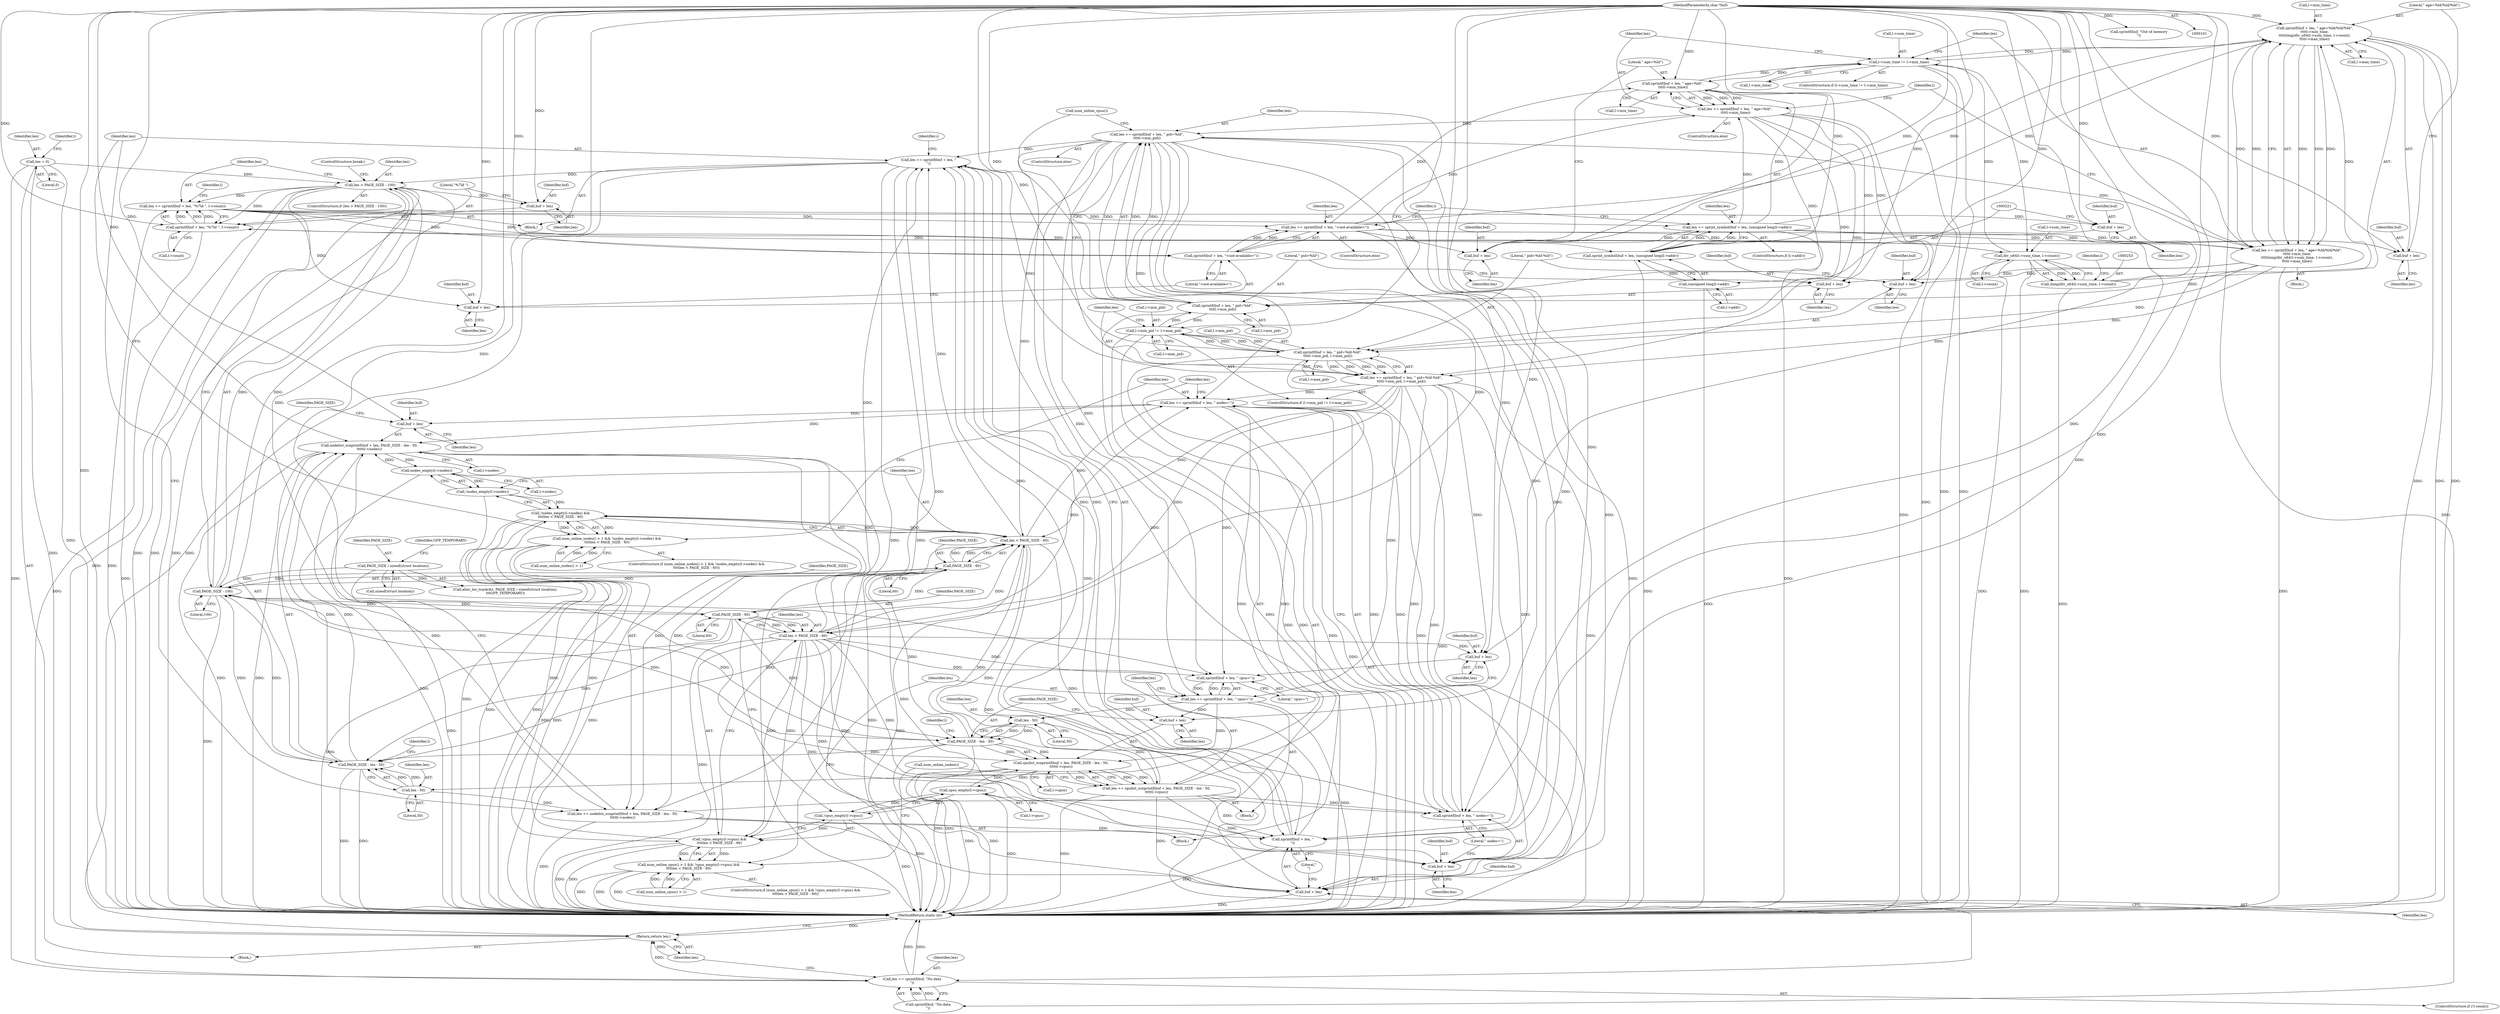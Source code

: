 digraph "0_linux_f8bd2258e2d520dff28c855658bd24bdafb5102d_9@API" {
"1000244" [label="(Call,sprintf(buf + len, \" age=%ld/%ld/%ld\",\n\t\t\t\tl->min_time,\n\t\t\t\t(long)div_u64(l->sum_time, l->count),\n\t\t\t\tl->max_time))"];
"1000103" [label="(MethodParameterIn,char *buf)"];
"1000226" [label="(Call,len += sprintf(buf + len, \"<not-available>\"))"];
"1000228" [label="(Call,sprintf(buf + len, \"<not-available>\"))"];
"1000200" [label="(Call,len += sprintf(buf + len, \"%7ld \", l->count))"];
"1000202" [label="(Call,sprintf(buf + len, \"%7ld \", l->count))"];
"1000194" [label="(Call,len > PAGE_SIZE - 100)"];
"1000107" [label="(Call,len = 0)"];
"1000383" [label="(Call,len += sprintf(buf + len, \"\n\"))"];
"1000385" [label="(Call,sprintf(buf + len, \"\n\"))"];
"1000297" [label="(Call,len += sprintf(buf + len, \" pid=%ld\",\n\t\t\t\tl->min_pid))"];
"1000299" [label="(Call,sprintf(buf + len, \" pid=%ld\",\n\t\t\t\tl->min_pid))"];
"1000265" [label="(Call,len += sprintf(buf + len, \" age=%ld\",\n \t\t\t\tl->min_time))"];
"1000267" [label="(Call,sprintf(buf + len, \" age=%ld\",\n \t\t\t\tl->min_time))"];
"1000214" [label="(Call,len += sprint_symbol(buf + len, (unsigned long)l->addr))"];
"1000216" [label="(Call,sprint_symbol(buf + len, (unsigned long)l->addr))"];
"1000220" [label="(Call,(unsigned long)l->addr)"];
"1000234" [label="(Call,l->sum_time != l->min_time)"];
"1000254" [label="(Call,div_u64(l->sum_time, l->count))"];
"1000244" [label="(Call,sprintf(buf + len, \" age=%ld/%ld/%ld\",\n\t\t\t\tl->min_time,\n\t\t\t\t(long)div_u64(l->sum_time, l->count),\n\t\t\t\tl->max_time))"];
"1000252" [label="(Call,(long)div_u64(l->sum_time, l->count))"];
"1000242" [label="(Call,len += sprintf(buf + len, \" age=%ld/%ld/%ld\",\n\t\t\t\tl->min_time,\n\t\t\t\t(long)div_u64(l->sum_time, l->count),\n\t\t\t\tl->max_time))"];
"1000276" [label="(Call,l->min_pid != l->max_pid)"];
"1000285" [label="(Call,sprintf(buf + len, \" pid=%ld-%ld\",\n\t\t\t\tl->min_pid, l->max_pid))"];
"1000283" [label="(Call,len += sprintf(buf + len, \" pid=%ld-%ld\",\n\t\t\t\tl->min_pid, l->max_pid))"];
"1000369" [label="(Call,len += nodelist_scnprintf(buf + len, PAGE_SIZE - len - 50,\n\t\t\t\t\tl->nodes))"];
"1000371" [label="(Call,nodelist_scnprintf(buf + len, PAGE_SIZE - len - 50,\n\t\t\t\t\tl->nodes))"];
"1000362" [label="(Call,len += sprintf(buf + len, \" nodes=\"))"];
"1000364" [label="(Call,sprintf(buf + len, \" nodes=\"))"];
"1000356" [label="(Call,len < PAGE_SIZE - 60)"];
"1000318" [label="(Call,len < PAGE_SIZE - 60)"];
"1000320" [label="(Call,PAGE_SIZE - 60)"];
"1000196" [label="(Call,PAGE_SIZE - 100)"];
"1000375" [label="(Call,PAGE_SIZE - len - 50)"];
"1000337" [label="(Call,PAGE_SIZE - len - 50)"];
"1000339" [label="(Call,len - 50)"];
"1000324" [label="(Call,len += sprintf(buf + len, \" cpus=\"))"];
"1000326" [label="(Call,sprintf(buf + len, \" cpus=\"))"];
"1000358" [label="(Call,PAGE_SIZE - 60)"];
"1000377" [label="(Call,len - 50)"];
"1000120" [label="(Call,PAGE_SIZE / sizeof(struct location))"];
"1000331" [label="(Call,len += cpulist_scnprintf(buf + len, PAGE_SIZE - len - 50,\n\t\t\t\t\tl->cpus))"];
"1000333" [label="(Call,cpulist_scnprintf(buf + len, PAGE_SIZE - len - 50,\n\t\t\t\t\tl->cpus))"];
"1000314" [label="(Call,cpus_empty(l->cpus))"];
"1000352" [label="(Call,nodes_empty(l->nodes))"];
"1000312" [label="(Call,!cpus_empty(l->cpus) &&\n\t\t\t\tlen < PAGE_SIZE - 60)"];
"1000308" [label="(Call,num_online_cpus() > 1 && !cpus_empty(l->cpus) &&\n\t\t\t\tlen < PAGE_SIZE - 60)"];
"1000350" [label="(Call,!nodes_empty(l->nodes) &&\n\t\t\t\tlen < PAGE_SIZE - 60)"];
"1000346" [label="(Call,num_online_nodes() > 1 && !nodes_empty(l->nodes) &&\n\t\t\t\tlen < PAGE_SIZE - 60)"];
"1000313" [label="(Call,!cpus_empty(l->cpus))"];
"1000351" [label="(Call,!nodes_empty(l->nodes))"];
"1000245" [label="(Call,buf + len)"];
"1000327" [label="(Call,buf + len)"];
"1000365" [label="(Call,buf + len)"];
"1000386" [label="(Call,buf + len)"];
"1000286" [label="(Call,buf + len)"];
"1000300" [label="(Call,buf + len)"];
"1000268" [label="(Call,buf + len)"];
"1000217" [label="(Call,buf + len)"];
"1000229" [label="(Call,buf + len)"];
"1000203" [label="(Call,buf + len)"];
"1000398" [label="(Call,len += sprintf(buf, \"No data\n\"))"];
"1000403" [label="(Return,return len;)"];
"1000372" [label="(Call,buf + len)"];
"1000334" [label="(Call,buf + len)"];
"1000303" [label="(Literal,\" pid=%ld\")"];
"1000369" [label="(Call,len += nodelist_scnprintf(buf + len, PAGE_SIZE - len - 50,\n\t\t\t\t\tl->nodes))"];
"1000371" [label="(Call,nodelist_scnprintf(buf + len, PAGE_SIZE - len - 50,\n\t\t\t\t\tl->nodes))"];
"1000400" [label="(Call,sprintf(buf, \"No data\n\"))"];
"1000353" [label="(Call,l->nodes)"];
"1000219" [label="(Identifier,len)"];
"1000195" [label="(Identifier,len)"];
"1000202" [label="(Call,sprintf(buf + len, \"%7ld \", l->count))"];
"1000261" [label="(Call,l->max_time)"];
"1000267" [label="(Call,sprintf(buf + len, \" age=%ld\",\n \t\t\t\tl->min_time))"];
"1000200" [label="(Call,len += sprintf(buf + len, \"%7ld \", l->count))"];
"1000350" [label="(Call,!nodes_empty(l->nodes) &&\n\t\t\t\tlen < PAGE_SIZE - 60)"];
"1000278" [label="(Identifier,l)"];
"1000389" [label="(Literal,\"\n\")"];
"1000336" [label="(Identifier,len)"];
"1000222" [label="(Call,l->addr)"];
"1000324" [label="(Call,len += sprintf(buf + len, \" cpus=\"))"];
"1000315" [label="(Call,l->cpus)"];
"1000231" [label="(Identifier,len)"];
"1000214" [label="(Call,len += sprint_symbol(buf + len, (unsigned long)l->addr))"];
"1000398" [label="(Call,len += sprintf(buf, \"No data\n\"))"];
"1000270" [label="(Identifier,len)"];
"1000220" [label="(Call,(unsigned long)l->addr)"];
"1000265" [label="(Call,len += sprintf(buf + len, \" age=%ld\",\n \t\t\t\tl->min_time))"];
"1000203" [label="(Call,buf + len)"];
"1000328" [label="(Identifier,buf)"];
"1000386" [label="(Call,buf + len)"];
"1000314" [label="(Call,cpus_empty(l->cpus))"];
"1000308" [label="(Call,num_online_cpus() > 1 && !cpus_empty(l->cpus) &&\n\t\t\t\tlen < PAGE_SIZE - 60)"];
"1000335" [label="(Identifier,buf)"];
"1000322" [label="(Literal,60)"];
"1000243" [label="(Identifier,len)"];
"1000339" [label="(Call,len - 50)"];
"1000236" [label="(Identifier,l)"];
"1000318" [label="(Call,len < PAGE_SIZE - 60)"];
"1000241" [label="(Block,)"];
"1000342" [label="(Call,l->cpus)"];
"1000312" [label="(Call,!cpus_empty(l->cpus) &&\n\t\t\t\tlen < PAGE_SIZE - 60)"];
"1000252" [label="(Call,(long)div_u64(l->sum_time, l->count))"];
"1000268" [label="(Call,buf + len)"];
"1000377" [label="(Call,len - 50)"];
"1000113" [label="(Identifier,t)"];
"1000341" [label="(Literal,50)"];
"1000307" [label="(ControlStructure,if (num_online_cpus() > 1 && !cpus_empty(l->cpus) &&\n\t\t\t\tlen < PAGE_SIZE - 60))"];
"1000300" [label="(Call,buf + len)"];
"1000404" [label="(Identifier,len)"];
"1000346" [label="(Call,num_online_nodes() > 1 && !nodes_empty(l->nodes) &&\n\t\t\t\tlen < PAGE_SIZE - 60)"];
"1000365" [label="(Call,buf + len)"];
"1000198" [label="(Literal,100)"];
"1000337" [label="(Call,PAGE_SIZE - len - 50)"];
"1000197" [label="(Identifier,PAGE_SIZE)"];
"1000325" [label="(Identifier,len)"];
"1000383" [label="(Call,len += sprintf(buf + len, \"\n\"))"];
"1000272" [label="(Call,l->min_time)"];
"1000228" [label="(Call,sprintf(buf + len, \"<not-available>\"))"];
"1000182" [label="(Identifier,i)"];
"1000384" [label="(Identifier,len)"];
"1000258" [label="(Call,l->count)"];
"1000334" [label="(Call,buf + len)"];
"1000212" [label="(Identifier,l)"];
"1000297" [label="(Call,len += sprintf(buf + len, \" pid=%ld\",\n\t\t\t\tl->min_pid))"];
"1000296" [label="(ControlStructure,else)"];
"1000330" [label="(Literal,\" cpus=\")"];
"1000218" [label="(Identifier,buf)"];
"1000393" [label="(ControlStructure,if (!t.count))"];
"1000285" [label="(Call,sprintf(buf + len, \" pid=%ld-%ld\",\n\t\t\t\tl->min_pid, l->max_pid))"];
"1000226" [label="(Call,len += sprintf(buf + len, \"<not-available>\"))"];
"1000194" [label="(Call,len > PAGE_SIZE - 100)"];
"1000121" [label="(Identifier,PAGE_SIZE)"];
"1000215" [label="(Identifier,len)"];
"1000372" [label="(Call,buf + len)"];
"1000289" [label="(Literal,\" pid=%ld-%ld\")"];
"1000245" [label="(Call,buf + len)"];
"1000283" [label="(Call,len += sprintf(buf + len, \" pid=%ld-%ld\",\n\t\t\t\tl->min_pid, l->max_pid))"];
"1000244" [label="(Call,sprintf(buf + len, \" age=%ld/%ld/%ld\",\n\t\t\t\tl->min_time,\n\t\t\t\t(long)div_u64(l->sum_time, l->count),\n\t\t\t\tl->max_time))"];
"1000225" [label="(ControlStructure,else)"];
"1000345" [label="(ControlStructure,if (num_online_nodes() > 1 && !nodes_empty(l->nodes) &&\n\t\t\t\tlen < PAGE_SIZE - 60))"];
"1000242" [label="(Call,len += sprintf(buf + len, \" age=%ld/%ld/%ld\",\n\t\t\t\tl->min_time,\n\t\t\t\t(long)div_u64(l->sum_time, l->count),\n\t\t\t\tl->max_time))"];
"1000103" [label="(MethodParameterIn,char *buf)"];
"1000388" [label="(Identifier,len)"];
"1000347" [label="(Call,num_online_nodes() > 1)"];
"1000381" [label="(Identifier,l)"];
"1000229" [label="(Call,buf + len)"];
"1000107" [label="(Call,len = 0)"];
"1000262" [label="(Identifier,l)"];
"1000248" [label="(Literal,\" age=%ld/%ld/%ld\")"];
"1000343" [label="(Identifier,l)"];
"1000217" [label="(Call,buf + len)"];
"1000205" [label="(Identifier,len)"];
"1000288" [label="(Identifier,len)"];
"1000105" [label="(Block,)"];
"1000320" [label="(Call,PAGE_SIZE - 60)"];
"1000302" [label="(Identifier,len)"];
"1000370" [label="(Identifier,len)"];
"1000238" [label="(Call,l->min_time)"];
"1000366" [label="(Identifier,buf)"];
"1000277" [label="(Call,l->min_pid)"];
"1000304" [label="(Call,l->min_pid)"];
"1000230" [label="(Identifier,buf)"];
"1000276" [label="(Call,l->min_pid != l->max_pid)"];
"1000227" [label="(Identifier,len)"];
"1000313" [label="(Call,!cpus_empty(l->cpus))"];
"1000348" [label="(Call,num_online_nodes())"];
"1000201" [label="(Identifier,len)"];
"1000196" [label="(Call,PAGE_SIZE - 100)"];
"1000368" [label="(Literal,\" nodes=\")"];
"1000290" [label="(Call,l->min_pid)"];
"1000249" [label="(Call,l->min_time)"];
"1000323" [label="(Block,)"];
"1000327" [label="(Call,buf + len)"];
"1000310" [label="(Call,num_online_cpus())"];
"1000206" [label="(Literal,\"%7ld \")"];
"1000204" [label="(Identifier,buf)"];
"1000293" [label="(Call,l->max_pid)"];
"1000375" [label="(Call,PAGE_SIZE - len - 50)"];
"1000359" [label="(Identifier,PAGE_SIZE)"];
"1000247" [label="(Identifier,len)"];
"1000403" [label="(Return,return len;)"];
"1000255" [label="(Call,l->sum_time)"];
"1000360" [label="(Literal,60)"];
"1000378" [label="(Identifier,len)"];
"1000361" [label="(Block,)"];
"1000351" [label="(Call,!nodes_empty(l->nodes))"];
"1000271" [label="(Literal,\" age=%ld\")"];
"1000364" [label="(Call,sprintf(buf + len, \" nodes=\"))"];
"1000246" [label="(Identifier,buf)"];
"1000269" [label="(Identifier,buf)"];
"1000385" [label="(Call,sprintf(buf + len, \"\n\"))"];
"1000120" [label="(Call,PAGE_SIZE / sizeof(struct location))"];
"1000124" [label="(Identifier,GFP_TEMPORARY)"];
"1000232" [label="(Literal,\"<not-available>\")"];
"1000233" [label="(ControlStructure,if (l->sum_time != l->min_time))"];
"1000210" [label="(ControlStructure,if (l->addr))"];
"1000235" [label="(Call,l->sum_time)"];
"1000321" [label="(Identifier,PAGE_SIZE)"];
"1000333" [label="(Call,cpulist_scnprintf(buf + len, PAGE_SIZE - len - 50,\n\t\t\t\t\tl->cpus))"];
"1000399" [label="(Identifier,len)"];
"1000199" [label="(ControlStructure,break;)"];
"1000109" [label="(Literal,0)"];
"1000309" [label="(Call,num_online_cpus() > 1)"];
"1000373" [label="(Identifier,buf)"];
"1000286" [label="(Call,buf + len)"];
"1000319" [label="(Identifier,len)"];
"1000387" [label="(Identifier,buf)"];
"1000326" [label="(Call,sprintf(buf + len, \" cpus=\"))"];
"1000331" [label="(Call,len += cpulist_scnprintf(buf + len, PAGE_SIZE - len - 50,\n\t\t\t\t\tl->cpus))"];
"1000357" [label="(Identifier,len)"];
"1000367" [label="(Identifier,len)"];
"1000284" [label="(Identifier,len)"];
"1000352" [label="(Call,nodes_empty(l->nodes))"];
"1000363" [label="(Identifier,len)"];
"1000374" [label="(Identifier,len)"];
"1000376" [label="(Identifier,PAGE_SIZE)"];
"1000216" [label="(Call,sprint_symbol(buf + len, (unsigned long)l->addr))"];
"1000298" [label="(Identifier,len)"];
"1000207" [label="(Call,l->count)"];
"1000299" [label="(Call,sprintf(buf + len, \" pid=%ld\",\n\t\t\t\tl->min_pid))"];
"1000108" [label="(Identifier,len)"];
"1000266" [label="(Identifier,len)"];
"1000275" [label="(ControlStructure,if (l->min_pid != l->max_pid))"];
"1000280" [label="(Call,l->max_pid)"];
"1000379" [label="(Literal,50)"];
"1000126" [label="(Call,sprintf(buf, \"Out of memory\n\"))"];
"1000340" [label="(Identifier,len)"];
"1000338" [label="(Identifier,PAGE_SIZE)"];
"1000301" [label="(Identifier,buf)"];
"1000117" [label="(Call,alloc_loc_track(&t, PAGE_SIZE / sizeof(struct location),\n\t\t\tGFP_TEMPORARY))"];
"1000254" [label="(Call,div_u64(l->sum_time, l->count))"];
"1000362" [label="(Call,len += sprintf(buf + len, \" nodes=\"))"];
"1000358" [label="(Call,PAGE_SIZE - 60)"];
"1000183" [label="(Block,)"];
"1000380" [label="(Call,l->nodes)"];
"1000234" [label="(Call,l->sum_time != l->min_time)"];
"1000287" [label="(Identifier,buf)"];
"1000329" [label="(Identifier,len)"];
"1000332" [label="(Identifier,len)"];
"1000405" [label="(MethodReturn,static int)"];
"1000264" [label="(ControlStructure,else)"];
"1000122" [label="(Call,sizeof(struct location))"];
"1000193" [label="(ControlStructure,if (len > PAGE_SIZE - 100))"];
"1000356" [label="(Call,len < PAGE_SIZE - 60)"];
"1000244" -> "1000242"  [label="AST: "];
"1000244" -> "1000261"  [label="CFG: "];
"1000245" -> "1000244"  [label="AST: "];
"1000248" -> "1000244"  [label="AST: "];
"1000249" -> "1000244"  [label="AST: "];
"1000252" -> "1000244"  [label="AST: "];
"1000261" -> "1000244"  [label="AST: "];
"1000242" -> "1000244"  [label="CFG: "];
"1000244" -> "1000405"  [label="DDG: "];
"1000244" -> "1000405"  [label="DDG: "];
"1000244" -> "1000405"  [label="DDG: "];
"1000244" -> "1000234"  [label="DDG: "];
"1000244" -> "1000242"  [label="DDG: "];
"1000244" -> "1000242"  [label="DDG: "];
"1000244" -> "1000242"  [label="DDG: "];
"1000244" -> "1000242"  [label="DDG: "];
"1000244" -> "1000242"  [label="DDG: "];
"1000103" -> "1000244"  [label="DDG: "];
"1000226" -> "1000244"  [label="DDG: "];
"1000214" -> "1000244"  [label="DDG: "];
"1000234" -> "1000244"  [label="DDG: "];
"1000252" -> "1000244"  [label="DDG: "];
"1000103" -> "1000101"  [label="AST: "];
"1000103" -> "1000405"  [label="DDG: "];
"1000103" -> "1000126"  [label="DDG: "];
"1000103" -> "1000202"  [label="DDG: "];
"1000103" -> "1000203"  [label="DDG: "];
"1000103" -> "1000216"  [label="DDG: "];
"1000103" -> "1000217"  [label="DDG: "];
"1000103" -> "1000228"  [label="DDG: "];
"1000103" -> "1000229"  [label="DDG: "];
"1000103" -> "1000245"  [label="DDG: "];
"1000103" -> "1000267"  [label="DDG: "];
"1000103" -> "1000268"  [label="DDG: "];
"1000103" -> "1000285"  [label="DDG: "];
"1000103" -> "1000286"  [label="DDG: "];
"1000103" -> "1000299"  [label="DDG: "];
"1000103" -> "1000300"  [label="DDG: "];
"1000103" -> "1000326"  [label="DDG: "];
"1000103" -> "1000327"  [label="DDG: "];
"1000103" -> "1000333"  [label="DDG: "];
"1000103" -> "1000334"  [label="DDG: "];
"1000103" -> "1000364"  [label="DDG: "];
"1000103" -> "1000365"  [label="DDG: "];
"1000103" -> "1000371"  [label="DDG: "];
"1000103" -> "1000372"  [label="DDG: "];
"1000103" -> "1000385"  [label="DDG: "];
"1000103" -> "1000386"  [label="DDG: "];
"1000103" -> "1000400"  [label="DDG: "];
"1000226" -> "1000225"  [label="AST: "];
"1000226" -> "1000228"  [label="CFG: "];
"1000227" -> "1000226"  [label="AST: "];
"1000228" -> "1000226"  [label="AST: "];
"1000236" -> "1000226"  [label="CFG: "];
"1000226" -> "1000405"  [label="DDG: "];
"1000228" -> "1000226"  [label="DDG: "];
"1000228" -> "1000226"  [label="DDG: "];
"1000200" -> "1000226"  [label="DDG: "];
"1000226" -> "1000242"  [label="DDG: "];
"1000226" -> "1000245"  [label="DDG: "];
"1000226" -> "1000265"  [label="DDG: "];
"1000226" -> "1000267"  [label="DDG: "];
"1000226" -> "1000268"  [label="DDG: "];
"1000228" -> "1000232"  [label="CFG: "];
"1000229" -> "1000228"  [label="AST: "];
"1000232" -> "1000228"  [label="AST: "];
"1000200" -> "1000228"  [label="DDG: "];
"1000200" -> "1000183"  [label="AST: "];
"1000200" -> "1000202"  [label="CFG: "];
"1000201" -> "1000200"  [label="AST: "];
"1000202" -> "1000200"  [label="AST: "];
"1000212" -> "1000200"  [label="CFG: "];
"1000200" -> "1000405"  [label="DDG: "];
"1000202" -> "1000200"  [label="DDG: "];
"1000202" -> "1000200"  [label="DDG: "];
"1000202" -> "1000200"  [label="DDG: "];
"1000194" -> "1000200"  [label="DDG: "];
"1000200" -> "1000214"  [label="DDG: "];
"1000200" -> "1000216"  [label="DDG: "];
"1000200" -> "1000217"  [label="DDG: "];
"1000200" -> "1000229"  [label="DDG: "];
"1000202" -> "1000207"  [label="CFG: "];
"1000203" -> "1000202"  [label="AST: "];
"1000206" -> "1000202"  [label="AST: "];
"1000207" -> "1000202"  [label="AST: "];
"1000202" -> "1000405"  [label="DDG: "];
"1000194" -> "1000202"  [label="DDG: "];
"1000254" -> "1000202"  [label="DDG: "];
"1000202" -> "1000254"  [label="DDG: "];
"1000194" -> "1000193"  [label="AST: "];
"1000194" -> "1000196"  [label="CFG: "];
"1000195" -> "1000194"  [label="AST: "];
"1000196" -> "1000194"  [label="AST: "];
"1000199" -> "1000194"  [label="CFG: "];
"1000201" -> "1000194"  [label="CFG: "];
"1000194" -> "1000405"  [label="DDG: "];
"1000194" -> "1000405"  [label="DDG: "];
"1000194" -> "1000405"  [label="DDG: "];
"1000107" -> "1000194"  [label="DDG: "];
"1000383" -> "1000194"  [label="DDG: "];
"1000196" -> "1000194"  [label="DDG: "];
"1000196" -> "1000194"  [label="DDG: "];
"1000194" -> "1000203"  [label="DDG: "];
"1000194" -> "1000398"  [label="DDG: "];
"1000194" -> "1000403"  [label="DDG: "];
"1000107" -> "1000105"  [label="AST: "];
"1000107" -> "1000109"  [label="CFG: "];
"1000108" -> "1000107"  [label="AST: "];
"1000109" -> "1000107"  [label="AST: "];
"1000113" -> "1000107"  [label="CFG: "];
"1000107" -> "1000405"  [label="DDG: "];
"1000107" -> "1000398"  [label="DDG: "];
"1000107" -> "1000403"  [label="DDG: "];
"1000383" -> "1000183"  [label="AST: "];
"1000383" -> "1000385"  [label="CFG: "];
"1000384" -> "1000383"  [label="AST: "];
"1000385" -> "1000383"  [label="AST: "];
"1000182" -> "1000383"  [label="CFG: "];
"1000383" -> "1000405"  [label="DDG: "];
"1000383" -> "1000405"  [label="DDG: "];
"1000385" -> "1000383"  [label="DDG: "];
"1000385" -> "1000383"  [label="DDG: "];
"1000297" -> "1000383"  [label="DDG: "];
"1000283" -> "1000383"  [label="DDG: "];
"1000369" -> "1000383"  [label="DDG: "];
"1000356" -> "1000383"  [label="DDG: "];
"1000318" -> "1000383"  [label="DDG: "];
"1000331" -> "1000383"  [label="DDG: "];
"1000383" -> "1000398"  [label="DDG: "];
"1000383" -> "1000403"  [label="DDG: "];
"1000385" -> "1000389"  [label="CFG: "];
"1000386" -> "1000385"  [label="AST: "];
"1000389" -> "1000385"  [label="AST: "];
"1000385" -> "1000405"  [label="DDG: "];
"1000297" -> "1000385"  [label="DDG: "];
"1000283" -> "1000385"  [label="DDG: "];
"1000369" -> "1000385"  [label="DDG: "];
"1000356" -> "1000385"  [label="DDG: "];
"1000318" -> "1000385"  [label="DDG: "];
"1000331" -> "1000385"  [label="DDG: "];
"1000297" -> "1000296"  [label="AST: "];
"1000297" -> "1000299"  [label="CFG: "];
"1000298" -> "1000297"  [label="AST: "];
"1000299" -> "1000297"  [label="AST: "];
"1000310" -> "1000297"  [label="CFG: "];
"1000297" -> "1000405"  [label="DDG: "];
"1000299" -> "1000297"  [label="DDG: "];
"1000299" -> "1000297"  [label="DDG: "];
"1000299" -> "1000297"  [label="DDG: "];
"1000265" -> "1000297"  [label="DDG: "];
"1000242" -> "1000297"  [label="DDG: "];
"1000297" -> "1000318"  [label="DDG: "];
"1000297" -> "1000324"  [label="DDG: "];
"1000297" -> "1000326"  [label="DDG: "];
"1000297" -> "1000327"  [label="DDG: "];
"1000297" -> "1000356"  [label="DDG: "];
"1000297" -> "1000362"  [label="DDG: "];
"1000297" -> "1000364"  [label="DDG: "];
"1000297" -> "1000365"  [label="DDG: "];
"1000297" -> "1000386"  [label="DDG: "];
"1000299" -> "1000304"  [label="CFG: "];
"1000300" -> "1000299"  [label="AST: "];
"1000303" -> "1000299"  [label="AST: "];
"1000304" -> "1000299"  [label="AST: "];
"1000299" -> "1000405"  [label="DDG: "];
"1000299" -> "1000276"  [label="DDG: "];
"1000265" -> "1000299"  [label="DDG: "];
"1000242" -> "1000299"  [label="DDG: "];
"1000276" -> "1000299"  [label="DDG: "];
"1000265" -> "1000264"  [label="AST: "];
"1000265" -> "1000267"  [label="CFG: "];
"1000266" -> "1000265"  [label="AST: "];
"1000267" -> "1000265"  [label="AST: "];
"1000278" -> "1000265"  [label="CFG: "];
"1000265" -> "1000405"  [label="DDG: "];
"1000267" -> "1000265"  [label="DDG: "];
"1000267" -> "1000265"  [label="DDG: "];
"1000267" -> "1000265"  [label="DDG: "];
"1000214" -> "1000265"  [label="DDG: "];
"1000265" -> "1000283"  [label="DDG: "];
"1000265" -> "1000285"  [label="DDG: "];
"1000265" -> "1000286"  [label="DDG: "];
"1000265" -> "1000300"  [label="DDG: "];
"1000267" -> "1000272"  [label="CFG: "];
"1000268" -> "1000267"  [label="AST: "];
"1000271" -> "1000267"  [label="AST: "];
"1000272" -> "1000267"  [label="AST: "];
"1000267" -> "1000405"  [label="DDG: "];
"1000267" -> "1000234"  [label="DDG: "];
"1000214" -> "1000267"  [label="DDG: "];
"1000234" -> "1000267"  [label="DDG: "];
"1000214" -> "1000210"  [label="AST: "];
"1000214" -> "1000216"  [label="CFG: "];
"1000215" -> "1000214"  [label="AST: "];
"1000216" -> "1000214"  [label="AST: "];
"1000236" -> "1000214"  [label="CFG: "];
"1000214" -> "1000405"  [label="DDG: "];
"1000216" -> "1000214"  [label="DDG: "];
"1000216" -> "1000214"  [label="DDG: "];
"1000214" -> "1000242"  [label="DDG: "];
"1000214" -> "1000245"  [label="DDG: "];
"1000214" -> "1000268"  [label="DDG: "];
"1000216" -> "1000220"  [label="CFG: "];
"1000217" -> "1000216"  [label="AST: "];
"1000220" -> "1000216"  [label="AST: "];
"1000216" -> "1000405"  [label="DDG: "];
"1000220" -> "1000216"  [label="DDG: "];
"1000220" -> "1000222"  [label="CFG: "];
"1000221" -> "1000220"  [label="AST: "];
"1000222" -> "1000220"  [label="AST: "];
"1000220" -> "1000405"  [label="DDG: "];
"1000234" -> "1000233"  [label="AST: "];
"1000234" -> "1000238"  [label="CFG: "];
"1000235" -> "1000234"  [label="AST: "];
"1000238" -> "1000234"  [label="AST: "];
"1000243" -> "1000234"  [label="CFG: "];
"1000266" -> "1000234"  [label="CFG: "];
"1000234" -> "1000405"  [label="DDG: "];
"1000234" -> "1000405"  [label="DDG: "];
"1000254" -> "1000234"  [label="DDG: "];
"1000234" -> "1000254"  [label="DDG: "];
"1000254" -> "1000252"  [label="AST: "];
"1000254" -> "1000258"  [label="CFG: "];
"1000255" -> "1000254"  [label="AST: "];
"1000258" -> "1000254"  [label="AST: "];
"1000252" -> "1000254"  [label="CFG: "];
"1000254" -> "1000405"  [label="DDG: "];
"1000254" -> "1000405"  [label="DDG: "];
"1000254" -> "1000252"  [label="DDG: "];
"1000254" -> "1000252"  [label="DDG: "];
"1000253" -> "1000252"  [label="AST: "];
"1000262" -> "1000252"  [label="CFG: "];
"1000252" -> "1000405"  [label="DDG: "];
"1000242" -> "1000241"  [label="AST: "];
"1000243" -> "1000242"  [label="AST: "];
"1000278" -> "1000242"  [label="CFG: "];
"1000242" -> "1000405"  [label="DDG: "];
"1000242" -> "1000283"  [label="DDG: "];
"1000242" -> "1000285"  [label="DDG: "];
"1000242" -> "1000286"  [label="DDG: "];
"1000242" -> "1000300"  [label="DDG: "];
"1000276" -> "1000275"  [label="AST: "];
"1000276" -> "1000280"  [label="CFG: "];
"1000277" -> "1000276"  [label="AST: "];
"1000280" -> "1000276"  [label="AST: "];
"1000284" -> "1000276"  [label="CFG: "];
"1000298" -> "1000276"  [label="CFG: "];
"1000276" -> "1000405"  [label="DDG: "];
"1000276" -> "1000405"  [label="DDG: "];
"1000285" -> "1000276"  [label="DDG: "];
"1000285" -> "1000276"  [label="DDG: "];
"1000276" -> "1000285"  [label="DDG: "];
"1000276" -> "1000285"  [label="DDG: "];
"1000285" -> "1000283"  [label="AST: "];
"1000285" -> "1000293"  [label="CFG: "];
"1000286" -> "1000285"  [label="AST: "];
"1000289" -> "1000285"  [label="AST: "];
"1000290" -> "1000285"  [label="AST: "];
"1000293" -> "1000285"  [label="AST: "];
"1000283" -> "1000285"  [label="CFG: "];
"1000285" -> "1000405"  [label="DDG: "];
"1000285" -> "1000405"  [label="DDG: "];
"1000285" -> "1000283"  [label="DDG: "];
"1000285" -> "1000283"  [label="DDG: "];
"1000285" -> "1000283"  [label="DDG: "];
"1000285" -> "1000283"  [label="DDG: "];
"1000283" -> "1000275"  [label="AST: "];
"1000284" -> "1000283"  [label="AST: "];
"1000310" -> "1000283"  [label="CFG: "];
"1000283" -> "1000405"  [label="DDG: "];
"1000283" -> "1000318"  [label="DDG: "];
"1000283" -> "1000324"  [label="DDG: "];
"1000283" -> "1000326"  [label="DDG: "];
"1000283" -> "1000327"  [label="DDG: "];
"1000283" -> "1000356"  [label="DDG: "];
"1000283" -> "1000362"  [label="DDG: "];
"1000283" -> "1000364"  [label="DDG: "];
"1000283" -> "1000365"  [label="DDG: "];
"1000283" -> "1000386"  [label="DDG: "];
"1000369" -> "1000361"  [label="AST: "];
"1000369" -> "1000371"  [label="CFG: "];
"1000370" -> "1000369"  [label="AST: "];
"1000371" -> "1000369"  [label="AST: "];
"1000384" -> "1000369"  [label="CFG: "];
"1000369" -> "1000405"  [label="DDG: "];
"1000371" -> "1000369"  [label="DDG: "];
"1000371" -> "1000369"  [label="DDG: "];
"1000371" -> "1000369"  [label="DDG: "];
"1000377" -> "1000369"  [label="DDG: "];
"1000369" -> "1000386"  [label="DDG: "];
"1000371" -> "1000380"  [label="CFG: "];
"1000372" -> "1000371"  [label="AST: "];
"1000375" -> "1000371"  [label="AST: "];
"1000380" -> "1000371"  [label="AST: "];
"1000371" -> "1000405"  [label="DDG: "];
"1000371" -> "1000405"  [label="DDG: "];
"1000371" -> "1000352"  [label="DDG: "];
"1000362" -> "1000371"  [label="DDG: "];
"1000375" -> "1000371"  [label="DDG: "];
"1000375" -> "1000371"  [label="DDG: "];
"1000352" -> "1000371"  [label="DDG: "];
"1000362" -> "1000361"  [label="AST: "];
"1000362" -> "1000364"  [label="CFG: "];
"1000363" -> "1000362"  [label="AST: "];
"1000364" -> "1000362"  [label="AST: "];
"1000370" -> "1000362"  [label="CFG: "];
"1000362" -> "1000405"  [label="DDG: "];
"1000364" -> "1000362"  [label="DDG: "];
"1000364" -> "1000362"  [label="DDG: "];
"1000356" -> "1000362"  [label="DDG: "];
"1000318" -> "1000362"  [label="DDG: "];
"1000331" -> "1000362"  [label="DDG: "];
"1000362" -> "1000372"  [label="DDG: "];
"1000362" -> "1000377"  [label="DDG: "];
"1000364" -> "1000368"  [label="CFG: "];
"1000365" -> "1000364"  [label="AST: "];
"1000368" -> "1000364"  [label="AST: "];
"1000356" -> "1000364"  [label="DDG: "];
"1000318" -> "1000364"  [label="DDG: "];
"1000331" -> "1000364"  [label="DDG: "];
"1000356" -> "1000350"  [label="AST: "];
"1000356" -> "1000358"  [label="CFG: "];
"1000357" -> "1000356"  [label="AST: "];
"1000358" -> "1000356"  [label="AST: "];
"1000350" -> "1000356"  [label="CFG: "];
"1000356" -> "1000405"  [label="DDG: "];
"1000356" -> "1000350"  [label="DDG: "];
"1000356" -> "1000350"  [label="DDG: "];
"1000318" -> "1000356"  [label="DDG: "];
"1000331" -> "1000356"  [label="DDG: "];
"1000358" -> "1000356"  [label="DDG: "];
"1000358" -> "1000356"  [label="DDG: "];
"1000356" -> "1000365"  [label="DDG: "];
"1000356" -> "1000386"  [label="DDG: "];
"1000318" -> "1000312"  [label="AST: "];
"1000318" -> "1000320"  [label="CFG: "];
"1000319" -> "1000318"  [label="AST: "];
"1000320" -> "1000318"  [label="AST: "];
"1000312" -> "1000318"  [label="CFG: "];
"1000318" -> "1000405"  [label="DDG: "];
"1000318" -> "1000312"  [label="DDG: "];
"1000318" -> "1000312"  [label="DDG: "];
"1000320" -> "1000318"  [label="DDG: "];
"1000320" -> "1000318"  [label="DDG: "];
"1000318" -> "1000324"  [label="DDG: "];
"1000318" -> "1000326"  [label="DDG: "];
"1000318" -> "1000327"  [label="DDG: "];
"1000318" -> "1000365"  [label="DDG: "];
"1000318" -> "1000386"  [label="DDG: "];
"1000320" -> "1000322"  [label="CFG: "];
"1000321" -> "1000320"  [label="AST: "];
"1000322" -> "1000320"  [label="AST: "];
"1000320" -> "1000405"  [label="DDG: "];
"1000320" -> "1000196"  [label="DDG: "];
"1000196" -> "1000320"  [label="DDG: "];
"1000320" -> "1000337"  [label="DDG: "];
"1000320" -> "1000358"  [label="DDG: "];
"1000320" -> "1000375"  [label="DDG: "];
"1000196" -> "1000198"  [label="CFG: "];
"1000197" -> "1000196"  [label="AST: "];
"1000198" -> "1000196"  [label="AST: "];
"1000196" -> "1000405"  [label="DDG: "];
"1000375" -> "1000196"  [label="DDG: "];
"1000358" -> "1000196"  [label="DDG: "];
"1000120" -> "1000196"  [label="DDG: "];
"1000337" -> "1000196"  [label="DDG: "];
"1000196" -> "1000337"  [label="DDG: "];
"1000196" -> "1000358"  [label="DDG: "];
"1000196" -> "1000375"  [label="DDG: "];
"1000375" -> "1000377"  [label="CFG: "];
"1000376" -> "1000375"  [label="AST: "];
"1000377" -> "1000375"  [label="AST: "];
"1000381" -> "1000375"  [label="CFG: "];
"1000375" -> "1000405"  [label="DDG: "];
"1000375" -> "1000405"  [label="DDG: "];
"1000337" -> "1000375"  [label="DDG: "];
"1000358" -> "1000375"  [label="DDG: "];
"1000377" -> "1000375"  [label="DDG: "];
"1000377" -> "1000375"  [label="DDG: "];
"1000337" -> "1000333"  [label="AST: "];
"1000337" -> "1000339"  [label="CFG: "];
"1000338" -> "1000337"  [label="AST: "];
"1000339" -> "1000337"  [label="AST: "];
"1000343" -> "1000337"  [label="CFG: "];
"1000337" -> "1000405"  [label="DDG: "];
"1000337" -> "1000405"  [label="DDG: "];
"1000337" -> "1000333"  [label="DDG: "];
"1000337" -> "1000333"  [label="DDG: "];
"1000339" -> "1000337"  [label="DDG: "];
"1000339" -> "1000337"  [label="DDG: "];
"1000337" -> "1000358"  [label="DDG: "];
"1000339" -> "1000341"  [label="CFG: "];
"1000340" -> "1000339"  [label="AST: "];
"1000341" -> "1000339"  [label="AST: "];
"1000339" -> "1000331"  [label="DDG: "];
"1000324" -> "1000339"  [label="DDG: "];
"1000324" -> "1000323"  [label="AST: "];
"1000324" -> "1000326"  [label="CFG: "];
"1000325" -> "1000324"  [label="AST: "];
"1000326" -> "1000324"  [label="AST: "];
"1000332" -> "1000324"  [label="CFG: "];
"1000324" -> "1000405"  [label="DDG: "];
"1000326" -> "1000324"  [label="DDG: "];
"1000326" -> "1000324"  [label="DDG: "];
"1000324" -> "1000333"  [label="DDG: "];
"1000324" -> "1000334"  [label="DDG: "];
"1000326" -> "1000330"  [label="CFG: "];
"1000327" -> "1000326"  [label="AST: "];
"1000330" -> "1000326"  [label="AST: "];
"1000358" -> "1000360"  [label="CFG: "];
"1000359" -> "1000358"  [label="AST: "];
"1000360" -> "1000358"  [label="AST: "];
"1000358" -> "1000405"  [label="DDG: "];
"1000377" -> "1000379"  [label="CFG: "];
"1000378" -> "1000377"  [label="AST: "];
"1000379" -> "1000377"  [label="AST: "];
"1000120" -> "1000117"  [label="AST: "];
"1000120" -> "1000122"  [label="CFG: "];
"1000121" -> "1000120"  [label="AST: "];
"1000122" -> "1000120"  [label="AST: "];
"1000124" -> "1000120"  [label="CFG: "];
"1000120" -> "1000405"  [label="DDG: "];
"1000120" -> "1000117"  [label="DDG: "];
"1000331" -> "1000323"  [label="AST: "];
"1000331" -> "1000333"  [label="CFG: "];
"1000332" -> "1000331"  [label="AST: "];
"1000333" -> "1000331"  [label="AST: "];
"1000348" -> "1000331"  [label="CFG: "];
"1000331" -> "1000405"  [label="DDG: "];
"1000333" -> "1000331"  [label="DDG: "];
"1000333" -> "1000331"  [label="DDG: "];
"1000333" -> "1000331"  [label="DDG: "];
"1000331" -> "1000365"  [label="DDG: "];
"1000331" -> "1000386"  [label="DDG: "];
"1000333" -> "1000342"  [label="CFG: "];
"1000334" -> "1000333"  [label="AST: "];
"1000342" -> "1000333"  [label="AST: "];
"1000333" -> "1000405"  [label="DDG: "];
"1000333" -> "1000405"  [label="DDG: "];
"1000333" -> "1000314"  [label="DDG: "];
"1000314" -> "1000333"  [label="DDG: "];
"1000314" -> "1000313"  [label="AST: "];
"1000314" -> "1000315"  [label="CFG: "];
"1000315" -> "1000314"  [label="AST: "];
"1000313" -> "1000314"  [label="CFG: "];
"1000314" -> "1000405"  [label="DDG: "];
"1000314" -> "1000313"  [label="DDG: "];
"1000352" -> "1000351"  [label="AST: "];
"1000352" -> "1000353"  [label="CFG: "];
"1000353" -> "1000352"  [label="AST: "];
"1000351" -> "1000352"  [label="CFG: "];
"1000352" -> "1000405"  [label="DDG: "];
"1000352" -> "1000351"  [label="DDG: "];
"1000312" -> "1000308"  [label="AST: "];
"1000312" -> "1000313"  [label="CFG: "];
"1000313" -> "1000312"  [label="AST: "];
"1000308" -> "1000312"  [label="CFG: "];
"1000312" -> "1000405"  [label="DDG: "];
"1000312" -> "1000405"  [label="DDG: "];
"1000312" -> "1000308"  [label="DDG: "];
"1000312" -> "1000308"  [label="DDG: "];
"1000313" -> "1000312"  [label="DDG: "];
"1000350" -> "1000312"  [label="DDG: "];
"1000312" -> "1000350"  [label="DDG: "];
"1000308" -> "1000307"  [label="AST: "];
"1000308" -> "1000309"  [label="CFG: "];
"1000309" -> "1000308"  [label="AST: "];
"1000325" -> "1000308"  [label="CFG: "];
"1000348" -> "1000308"  [label="CFG: "];
"1000308" -> "1000405"  [label="DDG: "];
"1000308" -> "1000405"  [label="DDG: "];
"1000308" -> "1000405"  [label="DDG: "];
"1000309" -> "1000308"  [label="DDG: "];
"1000309" -> "1000308"  [label="DDG: "];
"1000350" -> "1000346"  [label="AST: "];
"1000350" -> "1000351"  [label="CFG: "];
"1000351" -> "1000350"  [label="AST: "];
"1000346" -> "1000350"  [label="CFG: "];
"1000350" -> "1000405"  [label="DDG: "];
"1000350" -> "1000405"  [label="DDG: "];
"1000350" -> "1000346"  [label="DDG: "];
"1000350" -> "1000346"  [label="DDG: "];
"1000351" -> "1000350"  [label="DDG: "];
"1000346" -> "1000345"  [label="AST: "];
"1000346" -> "1000347"  [label="CFG: "];
"1000347" -> "1000346"  [label="AST: "];
"1000363" -> "1000346"  [label="CFG: "];
"1000384" -> "1000346"  [label="CFG: "];
"1000346" -> "1000405"  [label="DDG: "];
"1000346" -> "1000405"  [label="DDG: "];
"1000346" -> "1000405"  [label="DDG: "];
"1000347" -> "1000346"  [label="DDG: "];
"1000347" -> "1000346"  [label="DDG: "];
"1000319" -> "1000313"  [label="CFG: "];
"1000313" -> "1000405"  [label="DDG: "];
"1000357" -> "1000351"  [label="CFG: "];
"1000351" -> "1000405"  [label="DDG: "];
"1000245" -> "1000247"  [label="CFG: "];
"1000246" -> "1000245"  [label="AST: "];
"1000247" -> "1000245"  [label="AST: "];
"1000248" -> "1000245"  [label="CFG: "];
"1000327" -> "1000329"  [label="CFG: "];
"1000328" -> "1000327"  [label="AST: "];
"1000329" -> "1000327"  [label="AST: "];
"1000330" -> "1000327"  [label="CFG: "];
"1000365" -> "1000367"  [label="CFG: "];
"1000366" -> "1000365"  [label="AST: "];
"1000367" -> "1000365"  [label="AST: "];
"1000368" -> "1000365"  [label="CFG: "];
"1000386" -> "1000388"  [label="CFG: "];
"1000387" -> "1000386"  [label="AST: "];
"1000388" -> "1000386"  [label="AST: "];
"1000389" -> "1000386"  [label="CFG: "];
"1000386" -> "1000405"  [label="DDG: "];
"1000286" -> "1000288"  [label="CFG: "];
"1000287" -> "1000286"  [label="AST: "];
"1000288" -> "1000286"  [label="AST: "];
"1000289" -> "1000286"  [label="CFG: "];
"1000300" -> "1000302"  [label="CFG: "];
"1000301" -> "1000300"  [label="AST: "];
"1000302" -> "1000300"  [label="AST: "];
"1000303" -> "1000300"  [label="CFG: "];
"1000268" -> "1000270"  [label="CFG: "];
"1000269" -> "1000268"  [label="AST: "];
"1000270" -> "1000268"  [label="AST: "];
"1000271" -> "1000268"  [label="CFG: "];
"1000217" -> "1000219"  [label="CFG: "];
"1000218" -> "1000217"  [label="AST: "];
"1000219" -> "1000217"  [label="AST: "];
"1000221" -> "1000217"  [label="CFG: "];
"1000229" -> "1000231"  [label="CFG: "];
"1000230" -> "1000229"  [label="AST: "];
"1000231" -> "1000229"  [label="AST: "];
"1000232" -> "1000229"  [label="CFG: "];
"1000203" -> "1000205"  [label="CFG: "];
"1000204" -> "1000203"  [label="AST: "];
"1000205" -> "1000203"  [label="AST: "];
"1000206" -> "1000203"  [label="CFG: "];
"1000398" -> "1000393"  [label="AST: "];
"1000398" -> "1000400"  [label="CFG: "];
"1000399" -> "1000398"  [label="AST: "];
"1000400" -> "1000398"  [label="AST: "];
"1000404" -> "1000398"  [label="CFG: "];
"1000398" -> "1000405"  [label="DDG: "];
"1000398" -> "1000405"  [label="DDG: "];
"1000400" -> "1000398"  [label="DDG: "];
"1000400" -> "1000398"  [label="DDG: "];
"1000398" -> "1000403"  [label="DDG: "];
"1000403" -> "1000105"  [label="AST: "];
"1000403" -> "1000404"  [label="CFG: "];
"1000404" -> "1000403"  [label="AST: "];
"1000405" -> "1000403"  [label="CFG: "];
"1000403" -> "1000405"  [label="DDG: "];
"1000404" -> "1000403"  [label="DDG: "];
"1000372" -> "1000374"  [label="CFG: "];
"1000373" -> "1000372"  [label="AST: "];
"1000374" -> "1000372"  [label="AST: "];
"1000376" -> "1000372"  [label="CFG: "];
"1000334" -> "1000336"  [label="CFG: "];
"1000335" -> "1000334"  [label="AST: "];
"1000336" -> "1000334"  [label="AST: "];
"1000338" -> "1000334"  [label="CFG: "];
}
